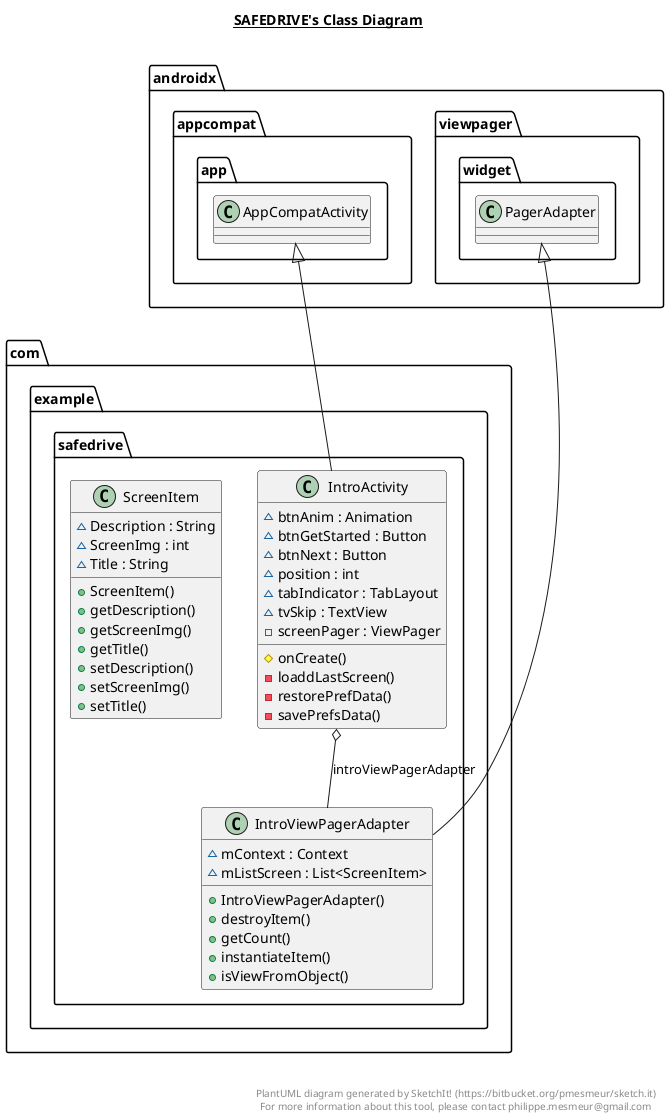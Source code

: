 @startuml

title __SAFEDRIVE's Class Diagram__\n

  namespace com.example.safedrive {
    class com.example.safedrive.IntroActivity {
        ~ btnAnim : Animation
        ~ btnGetStarted : Button
        ~ btnNext : Button
        ~ position : int
        ~ tabIndicator : TabLayout
        ~ tvSkip : TextView
        - screenPager : ViewPager
        # onCreate()
        - loaddLastScreen()
        - restorePrefData()
        - savePrefsData()
    }
  }
  

  namespace com.example.safedrive {
    class com.example.safedrive.IntroViewPagerAdapter {
        ~ mContext : Context
        ~ mListScreen : List<ScreenItem>
        + IntroViewPagerAdapter()
        + destroyItem()
        + getCount()
        + instantiateItem()
        + isViewFromObject()
    }
  }
  

  namespace com.example.safedrive {
    class com.example.safedrive.ScreenItem {
        ~ Description : String
        ~ ScreenImg : int
        ~ Title : String
        + ScreenItem()
        + getDescription()
        + getScreenImg()
        + getTitle()
        + setDescription()
        + setScreenImg()
        + setTitle()
    }
  }
  

  com.example.safedrive.IntroActivity -up-|> androidx.appcompat.app.AppCompatActivity
  com.example.safedrive.IntroActivity o-- com.example.safedrive.IntroViewPagerAdapter : introViewPagerAdapter
  com.example.safedrive.IntroViewPagerAdapter -up-|> androidx.viewpager.widget.PagerAdapter


right footer


PlantUML diagram generated by SketchIt! (https://bitbucket.org/pmesmeur/sketch.it)
For more information about this tool, please contact philippe.mesmeur@gmail.com
endfooter

@enduml
